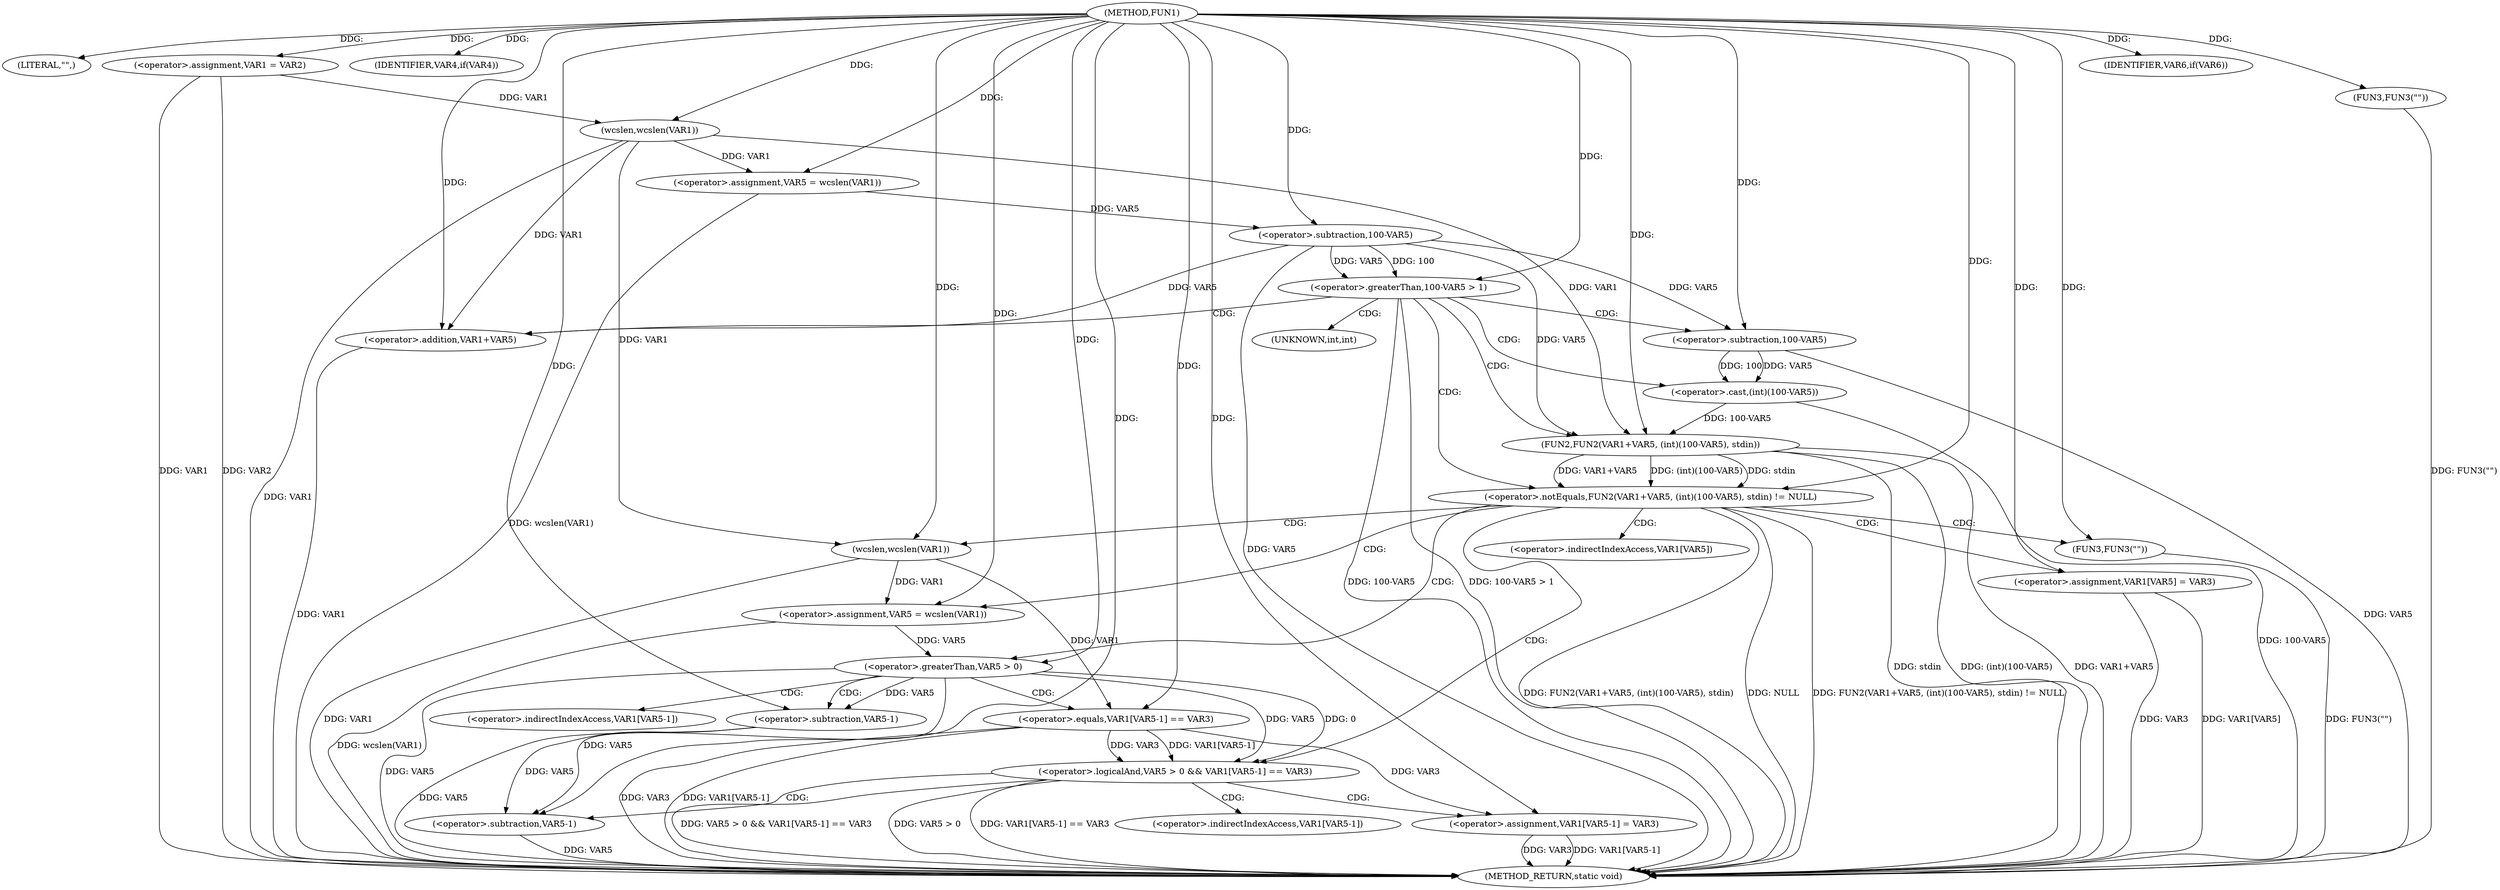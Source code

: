 digraph FUN1 {  
"1000100" [label = "(METHOD,FUN1)" ]
"1000177" [label = "(METHOD_RETURN,static void)" ]
"1000103" [label = "(LITERAL,\"\",)" ]
"1000104" [label = "(<operator>.assignment,VAR1 = VAR2)" ]
"1000108" [label = "(IDENTIFIER,VAR4,if(VAR4))" ]
"1000112" [label = "(<operator>.assignment,VAR5 = wcslen(VAR1))" ]
"1000114" [label = "(wcslen,wcslen(VAR1))" ]
"1000117" [label = "(<operator>.greaterThan,100-VAR5 > 1)" ]
"1000118" [label = "(<operator>.subtraction,100-VAR5)" ]
"1000124" [label = "(<operator>.notEquals,FUN2(VAR1+VAR5, (int)(100-VAR5), stdin) != NULL)" ]
"1000125" [label = "(FUN2,FUN2(VAR1+VAR5, (int)(100-VAR5), stdin))" ]
"1000126" [label = "(<operator>.addition,VAR1+VAR5)" ]
"1000129" [label = "(<operator>.cast,(int)(100-VAR5))" ]
"1000131" [label = "(<operator>.subtraction,100-VAR5)" ]
"1000137" [label = "(<operator>.assignment,VAR5 = wcslen(VAR1))" ]
"1000139" [label = "(wcslen,wcslen(VAR1))" ]
"1000142" [label = "(<operator>.logicalAnd,VAR5 > 0 && VAR1[VAR5-1] == VAR3)" ]
"1000143" [label = "(<operator>.greaterThan,VAR5 > 0)" ]
"1000146" [label = "(<operator>.equals,VAR1[VAR5-1] == VAR3)" ]
"1000149" [label = "(<operator>.subtraction,VAR5-1)" ]
"1000154" [label = "(<operator>.assignment,VAR1[VAR5-1] = VAR3)" ]
"1000157" [label = "(<operator>.subtraction,VAR5-1)" ]
"1000163" [label = "(FUN3,FUN3(\"\"))" ]
"1000165" [label = "(<operator>.assignment,VAR1[VAR5] = VAR3)" ]
"1000171" [label = "(IDENTIFIER,VAR6,if(VAR6))" ]
"1000173" [label = "(FUN3,FUN3(\"\"))" ]
"1000130" [label = "(UNKNOWN,int,int)" ]
"1000147" [label = "(<operator>.indirectIndexAccess,VAR1[VAR5-1])" ]
"1000155" [label = "(<operator>.indirectIndexAccess,VAR1[VAR5-1])" ]
"1000166" [label = "(<operator>.indirectIndexAccess,VAR1[VAR5])" ]
  "1000117" -> "1000177"  [ label = "DDG: 100-VAR5 > 1"] 
  "1000125" -> "1000177"  [ label = "DDG: VAR1+VAR5"] 
  "1000142" -> "1000177"  [ label = "DDG: VAR5 > 0 && VAR1[VAR5-1] == VAR3"] 
  "1000124" -> "1000177"  [ label = "DDG: FUN2(VAR1+VAR5, (int)(100-VAR5), stdin)"] 
  "1000165" -> "1000177"  [ label = "DDG: VAR3"] 
  "1000104" -> "1000177"  [ label = "DDG: VAR1"] 
  "1000137" -> "1000177"  [ label = "DDG: wcslen(VAR1)"] 
  "1000114" -> "1000177"  [ label = "DDG: VAR1"] 
  "1000126" -> "1000177"  [ label = "DDG: VAR1"] 
  "1000117" -> "1000177"  [ label = "DDG: 100-VAR5"] 
  "1000142" -> "1000177"  [ label = "DDG: VAR5 > 0"] 
  "1000149" -> "1000177"  [ label = "DDG: VAR5"] 
  "1000146" -> "1000177"  [ label = "DDG: VAR1[VAR5-1]"] 
  "1000112" -> "1000177"  [ label = "DDG: wcslen(VAR1)"] 
  "1000154" -> "1000177"  [ label = "DDG: VAR3"] 
  "1000165" -> "1000177"  [ label = "DDG: VAR1[VAR5]"] 
  "1000139" -> "1000177"  [ label = "DDG: VAR1"] 
  "1000146" -> "1000177"  [ label = "DDG: VAR3"] 
  "1000125" -> "1000177"  [ label = "DDG: (int)(100-VAR5)"] 
  "1000154" -> "1000177"  [ label = "DDG: VAR1[VAR5-1]"] 
  "1000157" -> "1000177"  [ label = "DDG: VAR5"] 
  "1000143" -> "1000177"  [ label = "DDG: VAR5"] 
  "1000125" -> "1000177"  [ label = "DDG: stdin"] 
  "1000131" -> "1000177"  [ label = "DDG: VAR5"] 
  "1000124" -> "1000177"  [ label = "DDG: NULL"] 
  "1000118" -> "1000177"  [ label = "DDG: VAR5"] 
  "1000173" -> "1000177"  [ label = "DDG: FUN3(\"\")"] 
  "1000163" -> "1000177"  [ label = "DDG: FUN3(\"\")"] 
  "1000142" -> "1000177"  [ label = "DDG: VAR1[VAR5-1] == VAR3"] 
  "1000104" -> "1000177"  [ label = "DDG: VAR2"] 
  "1000129" -> "1000177"  [ label = "DDG: 100-VAR5"] 
  "1000124" -> "1000177"  [ label = "DDG: FUN2(VAR1+VAR5, (int)(100-VAR5), stdin) != NULL"] 
  "1000100" -> "1000103"  [ label = "DDG: "] 
  "1000100" -> "1000104"  [ label = "DDG: "] 
  "1000100" -> "1000108"  [ label = "DDG: "] 
  "1000114" -> "1000112"  [ label = "DDG: VAR1"] 
  "1000100" -> "1000112"  [ label = "DDG: "] 
  "1000104" -> "1000114"  [ label = "DDG: VAR1"] 
  "1000100" -> "1000114"  [ label = "DDG: "] 
  "1000118" -> "1000117"  [ label = "DDG: 100"] 
  "1000118" -> "1000117"  [ label = "DDG: VAR5"] 
  "1000100" -> "1000118"  [ label = "DDG: "] 
  "1000112" -> "1000118"  [ label = "DDG: VAR5"] 
  "1000100" -> "1000117"  [ label = "DDG: "] 
  "1000125" -> "1000124"  [ label = "DDG: VAR1+VAR5"] 
  "1000125" -> "1000124"  [ label = "DDG: (int)(100-VAR5)"] 
  "1000125" -> "1000124"  [ label = "DDG: stdin"] 
  "1000114" -> "1000125"  [ label = "DDG: VAR1"] 
  "1000100" -> "1000125"  [ label = "DDG: "] 
  "1000118" -> "1000125"  [ label = "DDG: VAR5"] 
  "1000114" -> "1000126"  [ label = "DDG: VAR1"] 
  "1000100" -> "1000126"  [ label = "DDG: "] 
  "1000118" -> "1000126"  [ label = "DDG: VAR5"] 
  "1000129" -> "1000125"  [ label = "DDG: 100-VAR5"] 
  "1000131" -> "1000129"  [ label = "DDG: 100"] 
  "1000131" -> "1000129"  [ label = "DDG: VAR5"] 
  "1000100" -> "1000131"  [ label = "DDG: "] 
  "1000118" -> "1000131"  [ label = "DDG: VAR5"] 
  "1000100" -> "1000124"  [ label = "DDG: "] 
  "1000139" -> "1000137"  [ label = "DDG: VAR1"] 
  "1000100" -> "1000137"  [ label = "DDG: "] 
  "1000100" -> "1000139"  [ label = "DDG: "] 
  "1000114" -> "1000139"  [ label = "DDG: VAR1"] 
  "1000143" -> "1000142"  [ label = "DDG: VAR5"] 
  "1000143" -> "1000142"  [ label = "DDG: 0"] 
  "1000137" -> "1000143"  [ label = "DDG: VAR5"] 
  "1000100" -> "1000143"  [ label = "DDG: "] 
  "1000146" -> "1000142"  [ label = "DDG: VAR1[VAR5-1]"] 
  "1000146" -> "1000142"  [ label = "DDG: VAR3"] 
  "1000139" -> "1000146"  [ label = "DDG: VAR1"] 
  "1000143" -> "1000149"  [ label = "DDG: VAR5"] 
  "1000100" -> "1000149"  [ label = "DDG: "] 
  "1000100" -> "1000146"  [ label = "DDG: "] 
  "1000146" -> "1000154"  [ label = "DDG: VAR3"] 
  "1000100" -> "1000154"  [ label = "DDG: "] 
  "1000143" -> "1000157"  [ label = "DDG: VAR5"] 
  "1000149" -> "1000157"  [ label = "DDG: VAR5"] 
  "1000100" -> "1000157"  [ label = "DDG: "] 
  "1000100" -> "1000163"  [ label = "DDG: "] 
  "1000100" -> "1000165"  [ label = "DDG: "] 
  "1000100" -> "1000171"  [ label = "DDG: "] 
  "1000100" -> "1000173"  [ label = "DDG: "] 
  "1000117" -> "1000125"  [ label = "CDG: "] 
  "1000117" -> "1000131"  [ label = "CDG: "] 
  "1000117" -> "1000126"  [ label = "CDG: "] 
  "1000117" -> "1000129"  [ label = "CDG: "] 
  "1000117" -> "1000124"  [ label = "CDG: "] 
  "1000117" -> "1000130"  [ label = "CDG: "] 
  "1000124" -> "1000142"  [ label = "CDG: "] 
  "1000124" -> "1000166"  [ label = "CDG: "] 
  "1000124" -> "1000139"  [ label = "CDG: "] 
  "1000124" -> "1000165"  [ label = "CDG: "] 
  "1000124" -> "1000163"  [ label = "CDG: "] 
  "1000124" -> "1000143"  [ label = "CDG: "] 
  "1000124" -> "1000137"  [ label = "CDG: "] 
  "1000142" -> "1000157"  [ label = "CDG: "] 
  "1000142" -> "1000155"  [ label = "CDG: "] 
  "1000142" -> "1000154"  [ label = "CDG: "] 
  "1000143" -> "1000149"  [ label = "CDG: "] 
  "1000143" -> "1000147"  [ label = "CDG: "] 
  "1000143" -> "1000146"  [ label = "CDG: "] 
}
